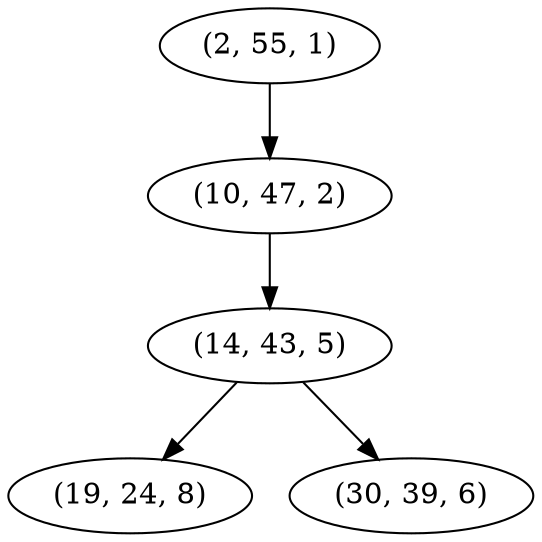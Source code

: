 digraph tree {
    "(2, 55, 1)";
    "(10, 47, 2)";
    "(14, 43, 5)";
    "(19, 24, 8)";
    "(30, 39, 6)";
    "(2, 55, 1)" -> "(10, 47, 2)";
    "(10, 47, 2)" -> "(14, 43, 5)";
    "(14, 43, 5)" -> "(19, 24, 8)";
    "(14, 43, 5)" -> "(30, 39, 6)";
}
